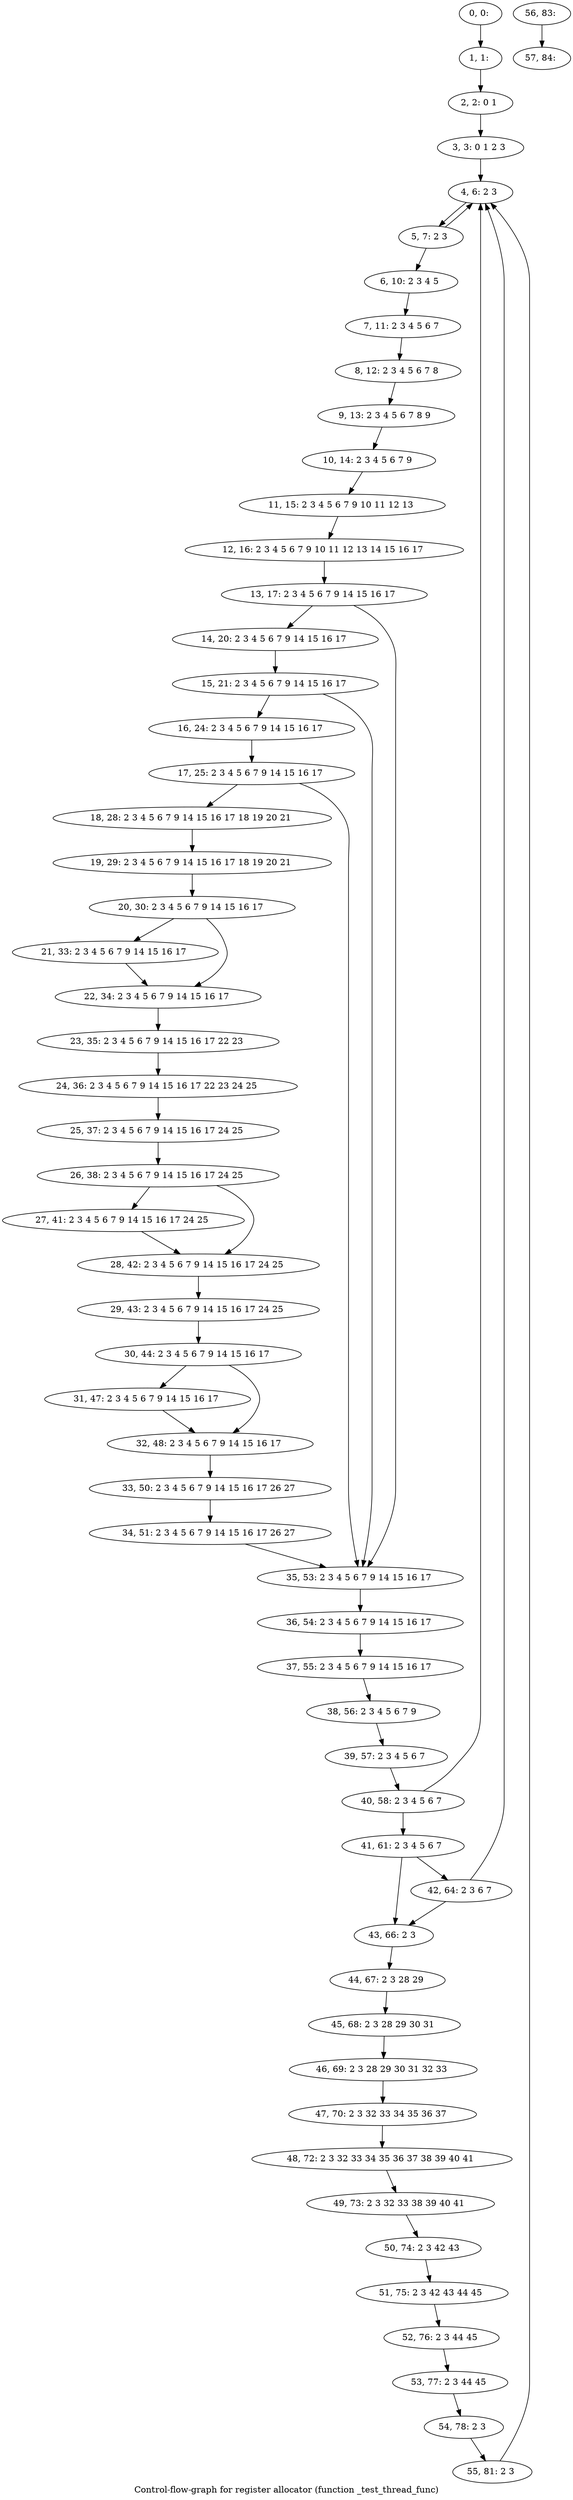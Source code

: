 digraph G {
graph [label="Control-flow-graph for register allocator (function _test_thread_func)"]
0[label="0, 0: "];
1[label="1, 1: "];
2[label="2, 2: 0 1 "];
3[label="3, 3: 0 1 2 3 "];
4[label="4, 6: 2 3 "];
5[label="5, 7: 2 3 "];
6[label="6, 10: 2 3 4 5 "];
7[label="7, 11: 2 3 4 5 6 7 "];
8[label="8, 12: 2 3 4 5 6 7 8 "];
9[label="9, 13: 2 3 4 5 6 7 8 9 "];
10[label="10, 14: 2 3 4 5 6 7 9 "];
11[label="11, 15: 2 3 4 5 6 7 9 10 11 12 13 "];
12[label="12, 16: 2 3 4 5 6 7 9 10 11 12 13 14 15 16 17 "];
13[label="13, 17: 2 3 4 5 6 7 9 14 15 16 17 "];
14[label="14, 20: 2 3 4 5 6 7 9 14 15 16 17 "];
15[label="15, 21: 2 3 4 5 6 7 9 14 15 16 17 "];
16[label="16, 24: 2 3 4 5 6 7 9 14 15 16 17 "];
17[label="17, 25: 2 3 4 5 6 7 9 14 15 16 17 "];
18[label="18, 28: 2 3 4 5 6 7 9 14 15 16 17 18 19 20 21 "];
19[label="19, 29: 2 3 4 5 6 7 9 14 15 16 17 18 19 20 21 "];
20[label="20, 30: 2 3 4 5 6 7 9 14 15 16 17 "];
21[label="21, 33: 2 3 4 5 6 7 9 14 15 16 17 "];
22[label="22, 34: 2 3 4 5 6 7 9 14 15 16 17 "];
23[label="23, 35: 2 3 4 5 6 7 9 14 15 16 17 22 23 "];
24[label="24, 36: 2 3 4 5 6 7 9 14 15 16 17 22 23 24 25 "];
25[label="25, 37: 2 3 4 5 6 7 9 14 15 16 17 24 25 "];
26[label="26, 38: 2 3 4 5 6 7 9 14 15 16 17 24 25 "];
27[label="27, 41: 2 3 4 5 6 7 9 14 15 16 17 24 25 "];
28[label="28, 42: 2 3 4 5 6 7 9 14 15 16 17 24 25 "];
29[label="29, 43: 2 3 4 5 6 7 9 14 15 16 17 24 25 "];
30[label="30, 44: 2 3 4 5 6 7 9 14 15 16 17 "];
31[label="31, 47: 2 3 4 5 6 7 9 14 15 16 17 "];
32[label="32, 48: 2 3 4 5 6 7 9 14 15 16 17 "];
33[label="33, 50: 2 3 4 5 6 7 9 14 15 16 17 26 27 "];
34[label="34, 51: 2 3 4 5 6 7 9 14 15 16 17 26 27 "];
35[label="35, 53: 2 3 4 5 6 7 9 14 15 16 17 "];
36[label="36, 54: 2 3 4 5 6 7 9 14 15 16 17 "];
37[label="37, 55: 2 3 4 5 6 7 9 14 15 16 17 "];
38[label="38, 56: 2 3 4 5 6 7 9 "];
39[label="39, 57: 2 3 4 5 6 7 "];
40[label="40, 58: 2 3 4 5 6 7 "];
41[label="41, 61: 2 3 4 5 6 7 "];
42[label="42, 64: 2 3 6 7 "];
43[label="43, 66: 2 3 "];
44[label="44, 67: 2 3 28 29 "];
45[label="45, 68: 2 3 28 29 30 31 "];
46[label="46, 69: 2 3 28 29 30 31 32 33 "];
47[label="47, 70: 2 3 32 33 34 35 36 37 "];
48[label="48, 72: 2 3 32 33 34 35 36 37 38 39 40 41 "];
49[label="49, 73: 2 3 32 33 38 39 40 41 "];
50[label="50, 74: 2 3 42 43 "];
51[label="51, 75: 2 3 42 43 44 45 "];
52[label="52, 76: 2 3 44 45 "];
53[label="53, 77: 2 3 44 45 "];
54[label="54, 78: 2 3 "];
55[label="55, 81: 2 3 "];
56[label="56, 83: "];
57[label="57, 84: "];
0->1 ;
1->2 ;
2->3 ;
3->4 ;
4->5 ;
5->6 ;
5->4 ;
6->7 ;
7->8 ;
8->9 ;
9->10 ;
10->11 ;
11->12 ;
12->13 ;
13->14 ;
13->35 ;
14->15 ;
15->16 ;
15->35 ;
16->17 ;
17->18 ;
17->35 ;
18->19 ;
19->20 ;
20->21 ;
20->22 ;
21->22 ;
22->23 ;
23->24 ;
24->25 ;
25->26 ;
26->27 ;
26->28 ;
27->28 ;
28->29 ;
29->30 ;
30->31 ;
30->32 ;
31->32 ;
32->33 ;
33->34 ;
34->35 ;
35->36 ;
36->37 ;
37->38 ;
38->39 ;
39->40 ;
40->41 ;
40->4 ;
41->42 ;
41->43 ;
42->43 ;
42->4 ;
43->44 ;
44->45 ;
45->46 ;
46->47 ;
47->48 ;
48->49 ;
49->50 ;
50->51 ;
51->52 ;
52->53 ;
53->54 ;
54->55 ;
55->4 ;
56->57 ;
}
